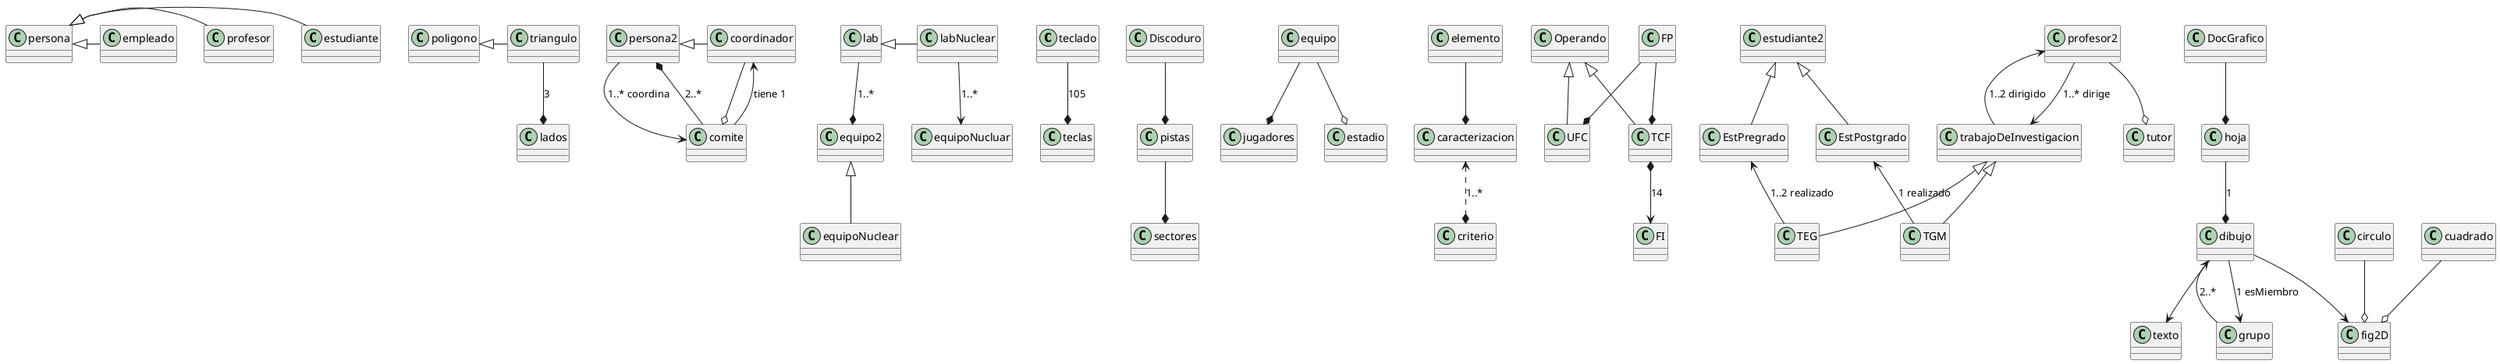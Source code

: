 @startuml

'1
teclado --* teclas : 105

'2
persona <|- estudiante
persona <|- profesor
persona <|- empleado

'3
Discoduro --* pistas
pistas --* sectores

'4
poligono <|- triangulo
triangulo --* lados : 3 

'5
equipo --* jugadores
equipo  --o estadio

'6
persona2 <|- coordinador 
comite --* persona2 : 2..*
persona2 --> comite : 1..* coordina
comite --> coordinador : tiene 1
coordinador --o comite

'7 Dependencia
elemento --* caracterizacion
caracterizacion <..* criterio : 1..*

'8 
lab --* equipo2 : 1..*
lab <|- labNuclear
equipo2 <|-- equipoNuclear 
labNuclear --> equipoNucluar : 1..*

'9
Operando <|-- UFC
Operando <|-- TCF
FP --* UFC
FP --* TCF
TCF *--> FI :14

'10
estudiante2 <|-- EstPregrado
estudiante2 <|--  EstPostgrado
EstPregrado <-- TEG : 1..2 realizado
EstPostgrado <-- TGM : 1 realizado
trabajoDeInvestigacion <|-- TEG
trabajoDeInvestigacion <|-- TGM 
profesor2 --> trabajoDeInvestigacion : 1..* dirige
profesor2 <-- trabajoDeInvestigacion : 1..2 dirigido
profesor2 --o tutor

'11
DocGrafico --* hoja
hoja --* dibujo : 1
dibujo --> texto
dibujo --> fig2D
dibujo <-- grupo :2..*
dibujo --> grupo : 1 esMiembro
circulo --o fig2D
cuadrado --o fig2D

@enduml